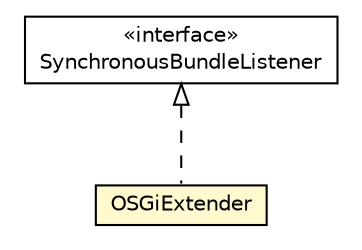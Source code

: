 #!/usr/local/bin/dot
#
# Class diagram 
# Generated by UMLGraph version R5_6-24-gf6e263 (http://www.umlgraph.org/)
#

digraph G {
	edge [fontname="Helvetica",fontsize=10,labelfontname="Helvetica",labelfontsize=10];
	node [fontname="Helvetica",fontsize=10,shape=plaintext];
	nodesep=0.25;
	ranksep=0.5;
	// org.universAAL.middleware.container.osgi.run.OSGiExtender
	c265084 [label=<<table title="org.universAAL.middleware.container.osgi.run.OSGiExtender" border="0" cellborder="1" cellspacing="0" cellpadding="2" port="p" bgcolor="lemonChiffon" href="./OSGiExtender.html">
		<tr><td><table border="0" cellspacing="0" cellpadding="1">
<tr><td align="center" balign="center"> OSGiExtender </td></tr>
		</table></td></tr>
		</table>>, URL="./OSGiExtender.html", fontname="Helvetica", fontcolor="black", fontsize=10.0];
	//org.universAAL.middleware.container.osgi.run.OSGiExtender implements org.osgi.framework.SynchronousBundleListener
	c265116:p -> c265084:p [dir=back,arrowtail=empty,style=dashed];
	// org.osgi.framework.SynchronousBundleListener
	c265116 [label=<<table title="org.osgi.framework.SynchronousBundleListener" border="0" cellborder="1" cellspacing="0" cellpadding="2" port="p" href="http://java.sun.com/j2se/1.4.2/docs/api/org/osgi/framework/SynchronousBundleListener.html">
		<tr><td><table border="0" cellspacing="0" cellpadding="1">
<tr><td align="center" balign="center"> &#171;interface&#187; </td></tr>
<tr><td align="center" balign="center"> SynchronousBundleListener </td></tr>
		</table></td></tr>
		</table>>, URL="http://java.sun.com/j2se/1.4.2/docs/api/org/osgi/framework/SynchronousBundleListener.html", fontname="Helvetica", fontcolor="black", fontsize=10.0];
}

